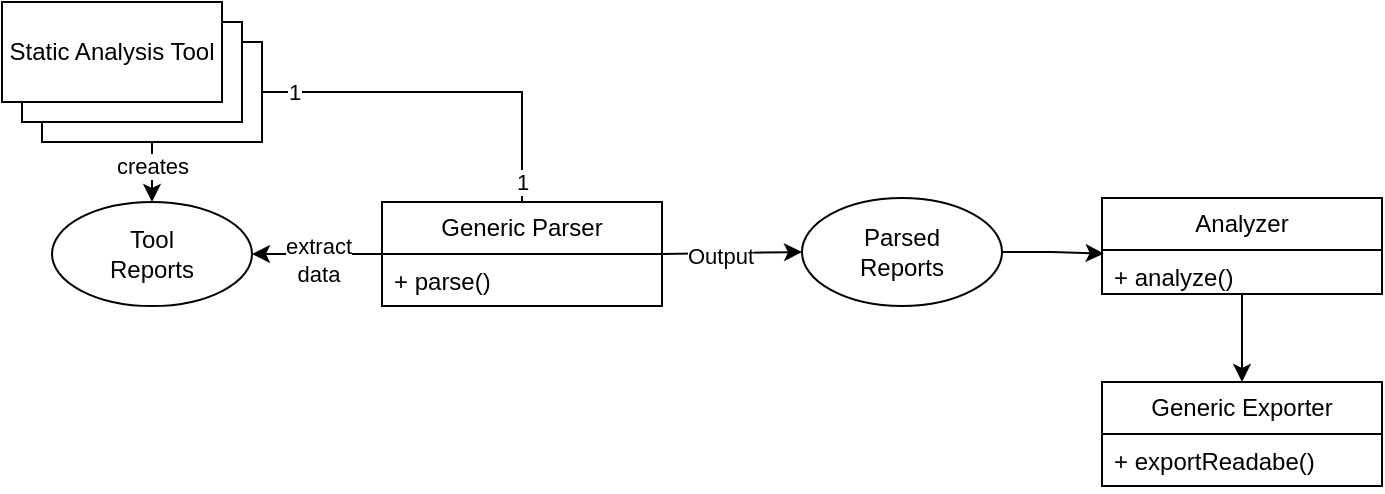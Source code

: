 <mxfile version="23.1.5" type="github">
  <diagram id="C5RBs43oDa-KdzZeNtuy" name="Page-1">
    <mxGraphModel dx="820" dy="488" grid="1" gridSize="10" guides="1" tooltips="1" connect="1" arrows="1" fold="1" page="1" pageScale="1" pageWidth="827" pageHeight="1169" math="0" shadow="0">
      <root>
        <mxCell id="WIyWlLk6GJQsqaUBKTNV-0" />
        <mxCell id="WIyWlLk6GJQsqaUBKTNV-1" parent="WIyWlLk6GJQsqaUBKTNV-0" />
        <mxCell id="Ok3KdYwqxCYKtA-lQvT2-4" value="Generic Parser" style="swimlane;fontStyle=0;childLayout=stackLayout;horizontal=1;startSize=26;fillColor=none;horizontalStack=0;resizeParent=1;resizeParentMax=0;resizeLast=0;collapsible=1;marginBottom=0;whiteSpace=wrap;html=1;" vertex="1" parent="WIyWlLk6GJQsqaUBKTNV-1">
          <mxGeometry x="310" y="240" width="140" height="52" as="geometry" />
        </mxCell>
        <mxCell id="Ok3KdYwqxCYKtA-lQvT2-5" value="+ parse()" style="text;strokeColor=none;fillColor=none;align=left;verticalAlign=top;spacingLeft=4;spacingRight=4;overflow=hidden;rotatable=0;points=[[0,0.5],[1,0.5]];portConstraint=eastwest;whiteSpace=wrap;html=1;" vertex="1" parent="Ok3KdYwqxCYKtA-lQvT2-4">
          <mxGeometry y="26" width="140" height="26" as="geometry" />
        </mxCell>
        <mxCell id="Ok3KdYwqxCYKtA-lQvT2-8" value="" style="html=1;whiteSpace=wrap;" vertex="1" parent="WIyWlLk6GJQsqaUBKTNV-1">
          <mxGeometry x="140" y="160" width="110" height="50" as="geometry" />
        </mxCell>
        <mxCell id="Ok3KdYwqxCYKtA-lQvT2-9" value="" style="endArrow=classic;html=1;rounded=0;exitX=0.5;exitY=1;exitDx=0;exitDy=0;" edge="1" parent="WIyWlLk6GJQsqaUBKTNV-1" source="Ok3KdYwqxCYKtA-lQvT2-8">
          <mxGeometry width="50" height="50" relative="1" as="geometry">
            <mxPoint x="410" y="340" as="sourcePoint" />
            <mxPoint x="195" y="240" as="targetPoint" />
          </mxGeometry>
        </mxCell>
        <mxCell id="Ok3KdYwqxCYKtA-lQvT2-14" value="creates" style="edgeLabel;html=1;align=center;verticalAlign=middle;resizable=0;points=[];" vertex="1" connectable="0" parent="Ok3KdYwqxCYKtA-lQvT2-9">
          <mxGeometry x="-0.305" y="1" relative="1" as="geometry">
            <mxPoint x="-1" y="1" as="offset" />
          </mxGeometry>
        </mxCell>
        <mxCell id="Ok3KdYwqxCYKtA-lQvT2-10" value="" style="html=1;whiteSpace=wrap;" vertex="1" parent="WIyWlLk6GJQsqaUBKTNV-1">
          <mxGeometry x="130" y="150" width="110" height="50" as="geometry" />
        </mxCell>
        <mxCell id="Ok3KdYwqxCYKtA-lQvT2-11" value="Static Analysis Tool" style="html=1;whiteSpace=wrap;" vertex="1" parent="WIyWlLk6GJQsqaUBKTNV-1">
          <mxGeometry x="120" y="140" width="110" height="50" as="geometry" />
        </mxCell>
        <mxCell id="Ok3KdYwqxCYKtA-lQvT2-12" value="Tool&lt;br&gt;Reports" style="ellipse;whiteSpace=wrap;html=1;" vertex="1" parent="WIyWlLk6GJQsqaUBKTNV-1">
          <mxGeometry x="145" y="240" width="100" height="52" as="geometry" />
        </mxCell>
        <mxCell id="Ok3KdYwqxCYKtA-lQvT2-16" value="" style="endArrow=classic;html=1;rounded=0;entryX=1;entryY=0.5;entryDx=0;entryDy=0;exitX=0;exitY=0.5;exitDx=0;exitDy=0;" edge="1" parent="WIyWlLk6GJQsqaUBKTNV-1" source="Ok3KdYwqxCYKtA-lQvT2-4" target="Ok3KdYwqxCYKtA-lQvT2-12">
          <mxGeometry width="50" height="50" relative="1" as="geometry">
            <mxPoint x="300" y="260" as="sourcePoint" />
            <mxPoint x="350" y="210" as="targetPoint" />
          </mxGeometry>
        </mxCell>
        <mxCell id="Ok3KdYwqxCYKtA-lQvT2-17" value="&lt;div&gt;extract &lt;br&gt;&lt;/div&gt;&lt;div&gt;data&lt;br&gt;&lt;/div&gt;" style="edgeLabel;html=1;align=center;verticalAlign=middle;resizable=0;points=[];" vertex="1" connectable="0" parent="Ok3KdYwqxCYKtA-lQvT2-16">
          <mxGeometry x="-0.007" y="3" relative="1" as="geometry">
            <mxPoint as="offset" />
          </mxGeometry>
        </mxCell>
        <mxCell id="Ok3KdYwqxCYKtA-lQvT2-23" value="Parsed&lt;br&gt;Reports" style="ellipse;whiteSpace=wrap;html=1;" vertex="1" parent="WIyWlLk6GJQsqaUBKTNV-1">
          <mxGeometry x="520" y="238" width="100" height="54" as="geometry" />
        </mxCell>
        <mxCell id="Ok3KdYwqxCYKtA-lQvT2-24" value="" style="endArrow=classic;html=1;rounded=0;exitX=1;exitY=0.5;exitDx=0;exitDy=0;entryX=0;entryY=0.5;entryDx=0;entryDy=0;" edge="1" parent="WIyWlLk6GJQsqaUBKTNV-1" source="Ok3KdYwqxCYKtA-lQvT2-4" target="Ok3KdYwqxCYKtA-lQvT2-23">
          <mxGeometry width="50" height="50" relative="1" as="geometry">
            <mxPoint x="490" y="250" as="sourcePoint" />
            <mxPoint x="540" y="200" as="targetPoint" />
          </mxGeometry>
        </mxCell>
        <mxCell id="Ok3KdYwqxCYKtA-lQvT2-25" value="Output" style="edgeLabel;html=1;align=center;verticalAlign=middle;resizable=0;points=[];" vertex="1" connectable="0" parent="Ok3KdYwqxCYKtA-lQvT2-24">
          <mxGeometry x="-0.166" y="-1" relative="1" as="geometry">
            <mxPoint as="offset" />
          </mxGeometry>
        </mxCell>
        <mxCell id="Ok3KdYwqxCYKtA-lQvT2-26" value="Analyzer" style="swimlane;fontStyle=0;childLayout=stackLayout;horizontal=1;startSize=26;fillColor=none;horizontalStack=0;resizeParent=1;resizeParentMax=0;resizeLast=0;collapsible=1;marginBottom=0;whiteSpace=wrap;html=1;" vertex="1" parent="WIyWlLk6GJQsqaUBKTNV-1">
          <mxGeometry x="670" y="238" width="140" height="48" as="geometry" />
        </mxCell>
        <mxCell id="Ok3KdYwqxCYKtA-lQvT2-27" value="+ analyze()" style="text;strokeColor=none;fillColor=none;align=left;verticalAlign=top;spacingLeft=4;spacingRight=4;overflow=hidden;rotatable=0;points=[[0,0.5],[1,0.5]];portConstraint=eastwest;whiteSpace=wrap;html=1;" vertex="1" parent="Ok3KdYwqxCYKtA-lQvT2-26">
          <mxGeometry y="26" width="140" height="22" as="geometry" />
        </mxCell>
        <mxCell id="Ok3KdYwqxCYKtA-lQvT2-28" style="edgeStyle=orthogonalEdgeStyle;rounded=0;orthogonalLoop=1;jettySize=auto;html=1;exitX=1;exitY=0.5;exitDx=0;exitDy=0;entryX=0.006;entryY=0.082;entryDx=0;entryDy=0;entryPerimeter=0;" edge="1" parent="WIyWlLk6GJQsqaUBKTNV-1" source="Ok3KdYwqxCYKtA-lQvT2-23" target="Ok3KdYwqxCYKtA-lQvT2-27">
          <mxGeometry relative="1" as="geometry" />
        </mxCell>
        <mxCell id="Ok3KdYwqxCYKtA-lQvT2-29" value="Generic Exporter" style="swimlane;fontStyle=0;childLayout=stackLayout;horizontal=1;startSize=26;fillColor=none;horizontalStack=0;resizeParent=1;resizeParentMax=0;resizeLast=0;collapsible=1;marginBottom=0;whiteSpace=wrap;html=1;" vertex="1" parent="WIyWlLk6GJQsqaUBKTNV-1">
          <mxGeometry x="670" y="330" width="140" height="52" as="geometry" />
        </mxCell>
        <mxCell id="Ok3KdYwqxCYKtA-lQvT2-30" value="+ exportReadabe()" style="text;strokeColor=none;fillColor=none;align=left;verticalAlign=top;spacingLeft=4;spacingRight=4;overflow=hidden;rotatable=0;points=[[0,0.5],[1,0.5]];portConstraint=eastwest;whiteSpace=wrap;html=1;" vertex="1" parent="Ok3KdYwqxCYKtA-lQvT2-29">
          <mxGeometry y="26" width="140" height="26" as="geometry" />
        </mxCell>
        <mxCell id="Ok3KdYwqxCYKtA-lQvT2-31" value="" style="endArrow=classic;html=1;rounded=0;entryX=0.5;entryY=0;entryDx=0;entryDy=0;exitX=0.5;exitY=1;exitDx=0;exitDy=0;" edge="1" parent="WIyWlLk6GJQsqaUBKTNV-1" source="Ok3KdYwqxCYKtA-lQvT2-26" target="Ok3KdYwqxCYKtA-lQvT2-29">
          <mxGeometry width="50" height="50" relative="1" as="geometry">
            <mxPoint x="740" y="321" as="sourcePoint" />
            <mxPoint x="880" y="281" as="targetPoint" />
          </mxGeometry>
        </mxCell>
        <mxCell id="Ok3KdYwqxCYKtA-lQvT2-32" value="" style="endArrow=none;html=1;rounded=0;exitX=1;exitY=0.5;exitDx=0;exitDy=0;entryX=0.5;entryY=0;entryDx=0;entryDy=0;" edge="1" parent="WIyWlLk6GJQsqaUBKTNV-1" source="Ok3KdYwqxCYKtA-lQvT2-8" target="Ok3KdYwqxCYKtA-lQvT2-4">
          <mxGeometry width="50" height="50" relative="1" as="geometry">
            <mxPoint x="310" y="210" as="sourcePoint" />
            <mxPoint x="360" y="160" as="targetPoint" />
            <Array as="points">
              <mxPoint x="380" y="185" />
            </Array>
          </mxGeometry>
        </mxCell>
        <mxCell id="Ok3KdYwqxCYKtA-lQvT2-34" value="1" style="edgeLabel;html=1;align=center;verticalAlign=middle;resizable=0;points=[];" vertex="1" connectable="0" parent="Ok3KdYwqxCYKtA-lQvT2-32">
          <mxGeometry x="0.905" y="2" relative="1" as="geometry">
            <mxPoint x="-2" y="-1" as="offset" />
          </mxGeometry>
        </mxCell>
        <mxCell id="Ok3KdYwqxCYKtA-lQvT2-35" value="1" style="edgeLabel;html=1;align=center;verticalAlign=middle;resizable=0;points=[];" vertex="1" connectable="0" parent="Ok3KdYwqxCYKtA-lQvT2-32">
          <mxGeometry x="-0.831" relative="1" as="geometry">
            <mxPoint as="offset" />
          </mxGeometry>
        </mxCell>
      </root>
    </mxGraphModel>
  </diagram>
</mxfile>
